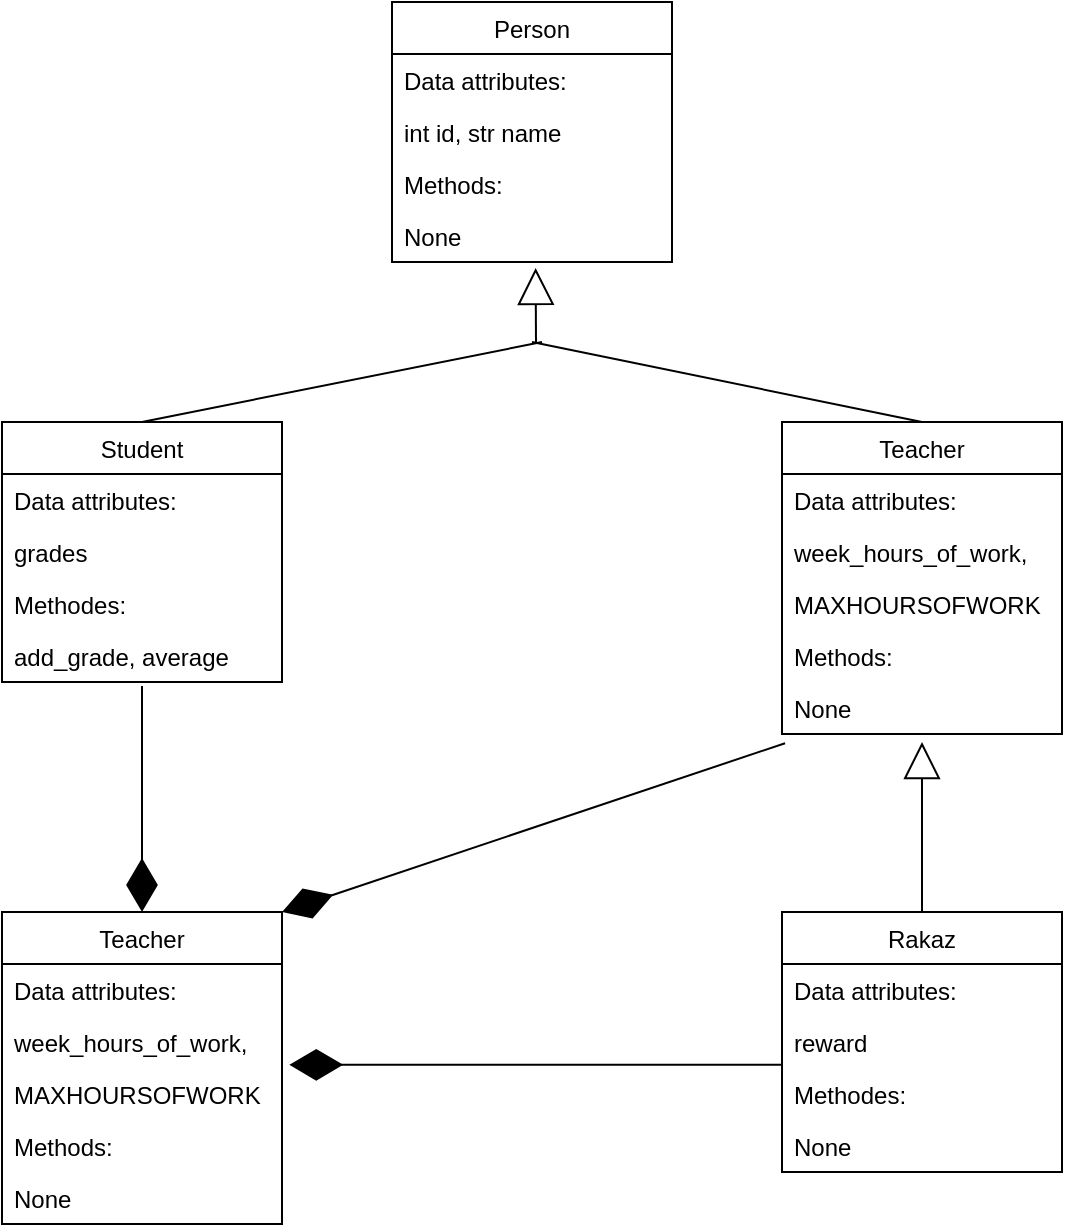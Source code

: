 <mxfile version="15.1.4" type="github">
  <diagram name="Page-1" id="c4acf3e9-155e-7222-9cf6-157b1a14988f">
    <mxGraphModel dx="1038" dy="547" grid="1" gridSize="10" guides="1" tooltips="1" connect="1" arrows="1" fold="1" page="1" pageScale="1" pageWidth="850" pageHeight="1100" background="none" math="0" shadow="0">
      <root>
        <mxCell id="0" />
        <mxCell id="1" parent="0" />
        <mxCell id="LdPG2zmqAYQ_JZ5zzS2D-1" value="Person" style="swimlane;fontStyle=0;childLayout=stackLayout;horizontal=1;startSize=26;horizontalStack=0;resizeParent=1;resizeParentMax=0;resizeLast=0;collapsible=1;marginBottom=0;" vertex="1" parent="1">
          <mxGeometry x="355" y="30" width="140" height="130" as="geometry" />
        </mxCell>
        <mxCell id="LdPG2zmqAYQ_JZ5zzS2D-2" value="Data attributes:" style="text;strokeColor=none;fillColor=none;align=left;verticalAlign=top;spacingLeft=4;spacingRight=4;overflow=hidden;rotatable=0;points=[[0,0.5],[1,0.5]];portConstraint=eastwest;" vertex="1" parent="LdPG2zmqAYQ_JZ5zzS2D-1">
          <mxGeometry y="26" width="140" height="26" as="geometry" />
        </mxCell>
        <mxCell id="LdPG2zmqAYQ_JZ5zzS2D-3" value="int id, str name" style="text;strokeColor=none;fillColor=none;align=left;verticalAlign=top;spacingLeft=4;spacingRight=4;overflow=hidden;rotatable=0;points=[[0,0.5],[1,0.5]];portConstraint=eastwest;" vertex="1" parent="LdPG2zmqAYQ_JZ5zzS2D-1">
          <mxGeometry y="52" width="140" height="26" as="geometry" />
        </mxCell>
        <mxCell id="LdPG2zmqAYQ_JZ5zzS2D-4" value="Methods:" style="text;strokeColor=none;fillColor=none;align=left;verticalAlign=top;spacingLeft=4;spacingRight=4;overflow=hidden;rotatable=0;points=[[0,0.5],[1,0.5]];portConstraint=eastwest;" vertex="1" parent="LdPG2zmqAYQ_JZ5zzS2D-1">
          <mxGeometry y="78" width="140" height="26" as="geometry" />
        </mxCell>
        <mxCell id="LdPG2zmqAYQ_JZ5zzS2D-5" value="None" style="text;strokeColor=none;fillColor=none;align=left;verticalAlign=top;spacingLeft=4;spacingRight=4;overflow=hidden;rotatable=0;points=[[0,0.5],[1,0.5]];portConstraint=eastwest;" vertex="1" parent="LdPG2zmqAYQ_JZ5zzS2D-1">
          <mxGeometry y="104" width="140" height="26" as="geometry" />
        </mxCell>
        <mxCell id="LdPG2zmqAYQ_JZ5zzS2D-6" value="Student" style="swimlane;fontStyle=0;childLayout=stackLayout;horizontal=1;startSize=26;horizontalStack=0;resizeParent=1;resizeParentMax=0;resizeLast=0;collapsible=1;marginBottom=0;" vertex="1" parent="1">
          <mxGeometry x="160" y="240" width="140" height="130" as="geometry" />
        </mxCell>
        <mxCell id="LdPG2zmqAYQ_JZ5zzS2D-7" value="Data attributes:" style="text;strokeColor=none;fillColor=none;align=left;verticalAlign=top;spacingLeft=4;spacingRight=4;overflow=hidden;rotatable=0;points=[[0,0.5],[1,0.5]];portConstraint=eastwest;" vertex="1" parent="LdPG2zmqAYQ_JZ5zzS2D-6">
          <mxGeometry y="26" width="140" height="26" as="geometry" />
        </mxCell>
        <mxCell id="LdPG2zmqAYQ_JZ5zzS2D-8" value="grades" style="text;strokeColor=none;fillColor=none;align=left;verticalAlign=top;spacingLeft=4;spacingRight=4;overflow=hidden;rotatable=0;points=[[0,0.5],[1,0.5]];portConstraint=eastwest;" vertex="1" parent="LdPG2zmqAYQ_JZ5zzS2D-6">
          <mxGeometry y="52" width="140" height="26" as="geometry" />
        </mxCell>
        <mxCell id="LdPG2zmqAYQ_JZ5zzS2D-9" value="Methodes:" style="text;strokeColor=none;fillColor=none;align=left;verticalAlign=top;spacingLeft=4;spacingRight=4;overflow=hidden;rotatable=0;points=[[0,0.5],[1,0.5]];portConstraint=eastwest;" vertex="1" parent="LdPG2zmqAYQ_JZ5zzS2D-6">
          <mxGeometry y="78" width="140" height="26" as="geometry" />
        </mxCell>
        <mxCell id="LdPG2zmqAYQ_JZ5zzS2D-16" value="add_grade, average" style="text;strokeColor=none;fillColor=none;align=left;verticalAlign=top;spacingLeft=4;spacingRight=4;overflow=hidden;rotatable=0;points=[[0,0.5],[1,0.5]];portConstraint=eastwest;" vertex="1" parent="LdPG2zmqAYQ_JZ5zzS2D-6">
          <mxGeometry y="104" width="140" height="26" as="geometry" />
        </mxCell>
        <mxCell id="LdPG2zmqAYQ_JZ5zzS2D-14" value="" style="endArrow=block;endSize=16;endFill=0;html=1;entryX=0.513;entryY=1.115;entryDx=0;entryDy=0;entryPerimeter=0;" edge="1" parent="1" target="LdPG2zmqAYQ_JZ5zzS2D-5">
          <mxGeometry width="160" relative="1" as="geometry">
            <mxPoint x="427" y="200" as="sourcePoint" />
            <mxPoint x="500" y="280" as="targetPoint" />
          </mxGeometry>
        </mxCell>
        <mxCell id="LdPG2zmqAYQ_JZ5zzS2D-15" value="" style="endArrow=none;html=1;exitX=0.5;exitY=0;exitDx=0;exitDy=0;" edge="1" parent="1" source="LdPG2zmqAYQ_JZ5zzS2D-6">
          <mxGeometry width="50" height="50" relative="1" as="geometry">
            <mxPoint x="390" y="300" as="sourcePoint" />
            <mxPoint x="430" y="200" as="targetPoint" />
          </mxGeometry>
        </mxCell>
        <mxCell id="LdPG2zmqAYQ_JZ5zzS2D-18" value="Teacher" style="swimlane;fontStyle=0;childLayout=stackLayout;horizontal=1;startSize=26;horizontalStack=0;resizeParent=1;resizeParentMax=0;resizeLast=0;collapsible=1;marginBottom=0;" vertex="1" parent="1">
          <mxGeometry x="550" y="240" width="140" height="156" as="geometry" />
        </mxCell>
        <mxCell id="LdPG2zmqAYQ_JZ5zzS2D-19" value="Data attributes:" style="text;strokeColor=none;fillColor=none;align=left;verticalAlign=top;spacingLeft=4;spacingRight=4;overflow=hidden;rotatable=0;points=[[0,0.5],[1,0.5]];portConstraint=eastwest;" vertex="1" parent="LdPG2zmqAYQ_JZ5zzS2D-18">
          <mxGeometry y="26" width="140" height="26" as="geometry" />
        </mxCell>
        <mxCell id="LdPG2zmqAYQ_JZ5zzS2D-20" value="week_hours_of_work," style="text;strokeColor=none;fillColor=none;align=left;verticalAlign=top;spacingLeft=4;spacingRight=4;overflow=hidden;rotatable=0;points=[[0,0.5],[1,0.5]];portConstraint=eastwest;" vertex="1" parent="LdPG2zmqAYQ_JZ5zzS2D-18">
          <mxGeometry y="52" width="140" height="26" as="geometry" />
        </mxCell>
        <mxCell id="LdPG2zmqAYQ_JZ5zzS2D-21" value="MAXHOURSOFWORK" style="text;strokeColor=none;fillColor=none;align=left;verticalAlign=top;spacingLeft=4;spacingRight=4;overflow=hidden;rotatable=0;points=[[0,0.5],[1,0.5]];portConstraint=eastwest;" vertex="1" parent="LdPG2zmqAYQ_JZ5zzS2D-18">
          <mxGeometry y="78" width="140" height="26" as="geometry" />
        </mxCell>
        <mxCell id="LdPG2zmqAYQ_JZ5zzS2D-22" value="Methods:" style="text;strokeColor=none;fillColor=none;align=left;verticalAlign=top;spacingLeft=4;spacingRight=4;overflow=hidden;rotatable=0;points=[[0,0.5],[1,0.5]];portConstraint=eastwest;" vertex="1" parent="LdPG2zmqAYQ_JZ5zzS2D-18">
          <mxGeometry y="104" width="140" height="26" as="geometry" />
        </mxCell>
        <mxCell id="LdPG2zmqAYQ_JZ5zzS2D-24" value="None" style="text;strokeColor=none;fillColor=none;align=left;verticalAlign=top;spacingLeft=4;spacingRight=4;overflow=hidden;rotatable=0;points=[[0,0.5],[1,0.5]];portConstraint=eastwest;" vertex="1" parent="LdPG2zmqAYQ_JZ5zzS2D-18">
          <mxGeometry y="130" width="140" height="26" as="geometry" />
        </mxCell>
        <mxCell id="LdPG2zmqAYQ_JZ5zzS2D-23" value="" style="endArrow=none;html=1;exitX=0.5;exitY=0;exitDx=0;exitDy=0;" edge="1" parent="1" source="LdPG2zmqAYQ_JZ5zzS2D-18">
          <mxGeometry width="50" height="50" relative="1" as="geometry">
            <mxPoint x="375" y="250" as="sourcePoint" />
            <mxPoint x="425" y="200" as="targetPoint" />
          </mxGeometry>
        </mxCell>
        <mxCell id="LdPG2zmqAYQ_JZ5zzS2D-25" value="Rakaz" style="swimlane;fontStyle=0;childLayout=stackLayout;horizontal=1;startSize=26;horizontalStack=0;resizeParent=1;resizeParentMax=0;resizeLast=0;collapsible=1;marginBottom=0;" vertex="1" parent="1">
          <mxGeometry x="550" y="485" width="140" height="130" as="geometry" />
        </mxCell>
        <mxCell id="LdPG2zmqAYQ_JZ5zzS2D-26" value="Data attributes:" style="text;strokeColor=none;fillColor=none;align=left;verticalAlign=top;spacingLeft=4;spacingRight=4;overflow=hidden;rotatable=0;points=[[0,0.5],[1,0.5]];portConstraint=eastwest;" vertex="1" parent="LdPG2zmqAYQ_JZ5zzS2D-25">
          <mxGeometry y="26" width="140" height="26" as="geometry" />
        </mxCell>
        <mxCell id="LdPG2zmqAYQ_JZ5zzS2D-27" value="reward" style="text;strokeColor=none;fillColor=none;align=left;verticalAlign=top;spacingLeft=4;spacingRight=4;overflow=hidden;rotatable=0;points=[[0,0.5],[1,0.5]];portConstraint=eastwest;" vertex="1" parent="LdPG2zmqAYQ_JZ5zzS2D-25">
          <mxGeometry y="52" width="140" height="26" as="geometry" />
        </mxCell>
        <mxCell id="LdPG2zmqAYQ_JZ5zzS2D-28" value="Methodes:" style="text;strokeColor=none;fillColor=none;align=left;verticalAlign=top;spacingLeft=4;spacingRight=4;overflow=hidden;rotatable=0;points=[[0,0.5],[1,0.5]];portConstraint=eastwest;" vertex="1" parent="LdPG2zmqAYQ_JZ5zzS2D-25">
          <mxGeometry y="78" width="140" height="26" as="geometry" />
        </mxCell>
        <mxCell id="LdPG2zmqAYQ_JZ5zzS2D-29" value="None" style="text;strokeColor=none;fillColor=none;align=left;verticalAlign=top;spacingLeft=4;spacingRight=4;overflow=hidden;rotatable=0;points=[[0,0.5],[1,0.5]];portConstraint=eastwest;" vertex="1" parent="LdPG2zmqAYQ_JZ5zzS2D-25">
          <mxGeometry y="104" width="140" height="26" as="geometry" />
        </mxCell>
        <mxCell id="LdPG2zmqAYQ_JZ5zzS2D-30" value="" style="endArrow=block;endSize=16;endFill=0;html=1;exitX=0.5;exitY=0;exitDx=0;exitDy=0;" edge="1" parent="1" source="LdPG2zmqAYQ_JZ5zzS2D-25">
          <mxGeometry width="160" relative="1" as="geometry">
            <mxPoint x="340" y="500" as="sourcePoint" />
            <mxPoint x="620" y="400" as="targetPoint" />
          </mxGeometry>
        </mxCell>
        <mxCell id="LdPG2zmqAYQ_JZ5zzS2D-31" value="Teacher" style="swimlane;fontStyle=0;childLayout=stackLayout;horizontal=1;startSize=26;horizontalStack=0;resizeParent=1;resizeParentMax=0;resizeLast=0;collapsible=1;marginBottom=0;" vertex="1" parent="1">
          <mxGeometry x="160" y="485" width="140" height="156" as="geometry" />
        </mxCell>
        <mxCell id="LdPG2zmqAYQ_JZ5zzS2D-32" value="Data attributes:" style="text;strokeColor=none;fillColor=none;align=left;verticalAlign=top;spacingLeft=4;spacingRight=4;overflow=hidden;rotatable=0;points=[[0,0.5],[1,0.5]];portConstraint=eastwest;" vertex="1" parent="LdPG2zmqAYQ_JZ5zzS2D-31">
          <mxGeometry y="26" width="140" height="26" as="geometry" />
        </mxCell>
        <mxCell id="LdPG2zmqAYQ_JZ5zzS2D-33" value="week_hours_of_work," style="text;strokeColor=none;fillColor=none;align=left;verticalAlign=top;spacingLeft=4;spacingRight=4;overflow=hidden;rotatable=0;points=[[0,0.5],[1,0.5]];portConstraint=eastwest;" vertex="1" parent="LdPG2zmqAYQ_JZ5zzS2D-31">
          <mxGeometry y="52" width="140" height="26" as="geometry" />
        </mxCell>
        <mxCell id="LdPG2zmqAYQ_JZ5zzS2D-34" value="MAXHOURSOFWORK" style="text;strokeColor=none;fillColor=none;align=left;verticalAlign=top;spacingLeft=4;spacingRight=4;overflow=hidden;rotatable=0;points=[[0,0.5],[1,0.5]];portConstraint=eastwest;" vertex="1" parent="LdPG2zmqAYQ_JZ5zzS2D-31">
          <mxGeometry y="78" width="140" height="26" as="geometry" />
        </mxCell>
        <mxCell id="LdPG2zmqAYQ_JZ5zzS2D-35" value="Methods:" style="text;strokeColor=none;fillColor=none;align=left;verticalAlign=top;spacingLeft=4;spacingRight=4;overflow=hidden;rotatable=0;points=[[0,0.5],[1,0.5]];portConstraint=eastwest;" vertex="1" parent="LdPG2zmqAYQ_JZ5zzS2D-31">
          <mxGeometry y="104" width="140" height="26" as="geometry" />
        </mxCell>
        <mxCell id="LdPG2zmqAYQ_JZ5zzS2D-36" value="None" style="text;strokeColor=none;fillColor=none;align=left;verticalAlign=top;spacingLeft=4;spacingRight=4;overflow=hidden;rotatable=0;points=[[0,0.5],[1,0.5]];portConstraint=eastwest;" vertex="1" parent="LdPG2zmqAYQ_JZ5zzS2D-31">
          <mxGeometry y="130" width="140" height="26" as="geometry" />
        </mxCell>
        <mxCell id="LdPG2zmqAYQ_JZ5zzS2D-38" value="" style="endArrow=diamondThin;endFill=1;endSize=24;html=1;entryX=0.5;entryY=0;entryDx=0;entryDy=0;" edge="1" parent="1" target="LdPG2zmqAYQ_JZ5zzS2D-31">
          <mxGeometry width="160" relative="1" as="geometry">
            <mxPoint x="230" y="372" as="sourcePoint" />
            <mxPoint x="500" y="500" as="targetPoint" />
          </mxGeometry>
        </mxCell>
        <mxCell id="LdPG2zmqAYQ_JZ5zzS2D-39" value="" style="endArrow=diamondThin;endFill=1;endSize=24;html=1;exitX=0.011;exitY=1.177;exitDx=0;exitDy=0;exitPerimeter=0;entryX=1;entryY=0;entryDx=0;entryDy=0;" edge="1" parent="1" source="LdPG2zmqAYQ_JZ5zzS2D-24" target="LdPG2zmqAYQ_JZ5zzS2D-31">
          <mxGeometry width="160" relative="1" as="geometry">
            <mxPoint x="340" y="500" as="sourcePoint" />
            <mxPoint x="500" y="500" as="targetPoint" />
          </mxGeometry>
        </mxCell>
        <mxCell id="LdPG2zmqAYQ_JZ5zzS2D-41" value="" style="endArrow=diamondThin;endFill=1;endSize=24;html=1;exitX=0;exitY=0.938;exitDx=0;exitDy=0;exitPerimeter=0;entryX=1.026;entryY=-0.062;entryDx=0;entryDy=0;entryPerimeter=0;" edge="1" parent="1" source="LdPG2zmqAYQ_JZ5zzS2D-27" target="LdPG2zmqAYQ_JZ5zzS2D-34">
          <mxGeometry width="160" relative="1" as="geometry">
            <mxPoint x="340" y="500" as="sourcePoint" />
            <mxPoint x="500" y="500" as="targetPoint" />
          </mxGeometry>
        </mxCell>
      </root>
    </mxGraphModel>
  </diagram>
</mxfile>
